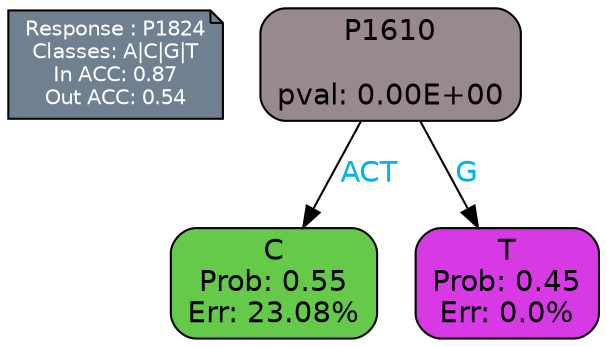 digraph Tree {
node [shape=box, style="filled, rounded", color="black", fontname=helvetica] ;
graph [ranksep=equally, splines=polylines, bgcolor=transparent, dpi=600] ;
edge [fontname=helvetica] ;
LEGEND [label="Response : P1824
Classes: A|C|G|T
In ACC: 0.87
Out ACC: 0.54
",shape=note,align=left,style=filled,fillcolor="slategray",fontcolor="white",fontsize=10];1 [label="P1610

pval: 0.00E+00", fillcolor="#988890"] ;
2 [label="C
Prob: 0.55
Err: 23.08%", fillcolor="#65c94a"] ;
3 [label="T
Prob: 0.45
Err: 0.0%", fillcolor="#d739e5"] ;
1 -> 2 [label="ACT",fontcolor=deepskyblue2] ;
1 -> 3 [label="G",fontcolor=deepskyblue2] ;
{rank = same; 2;3;}{rank = same; LEGEND;1;}}